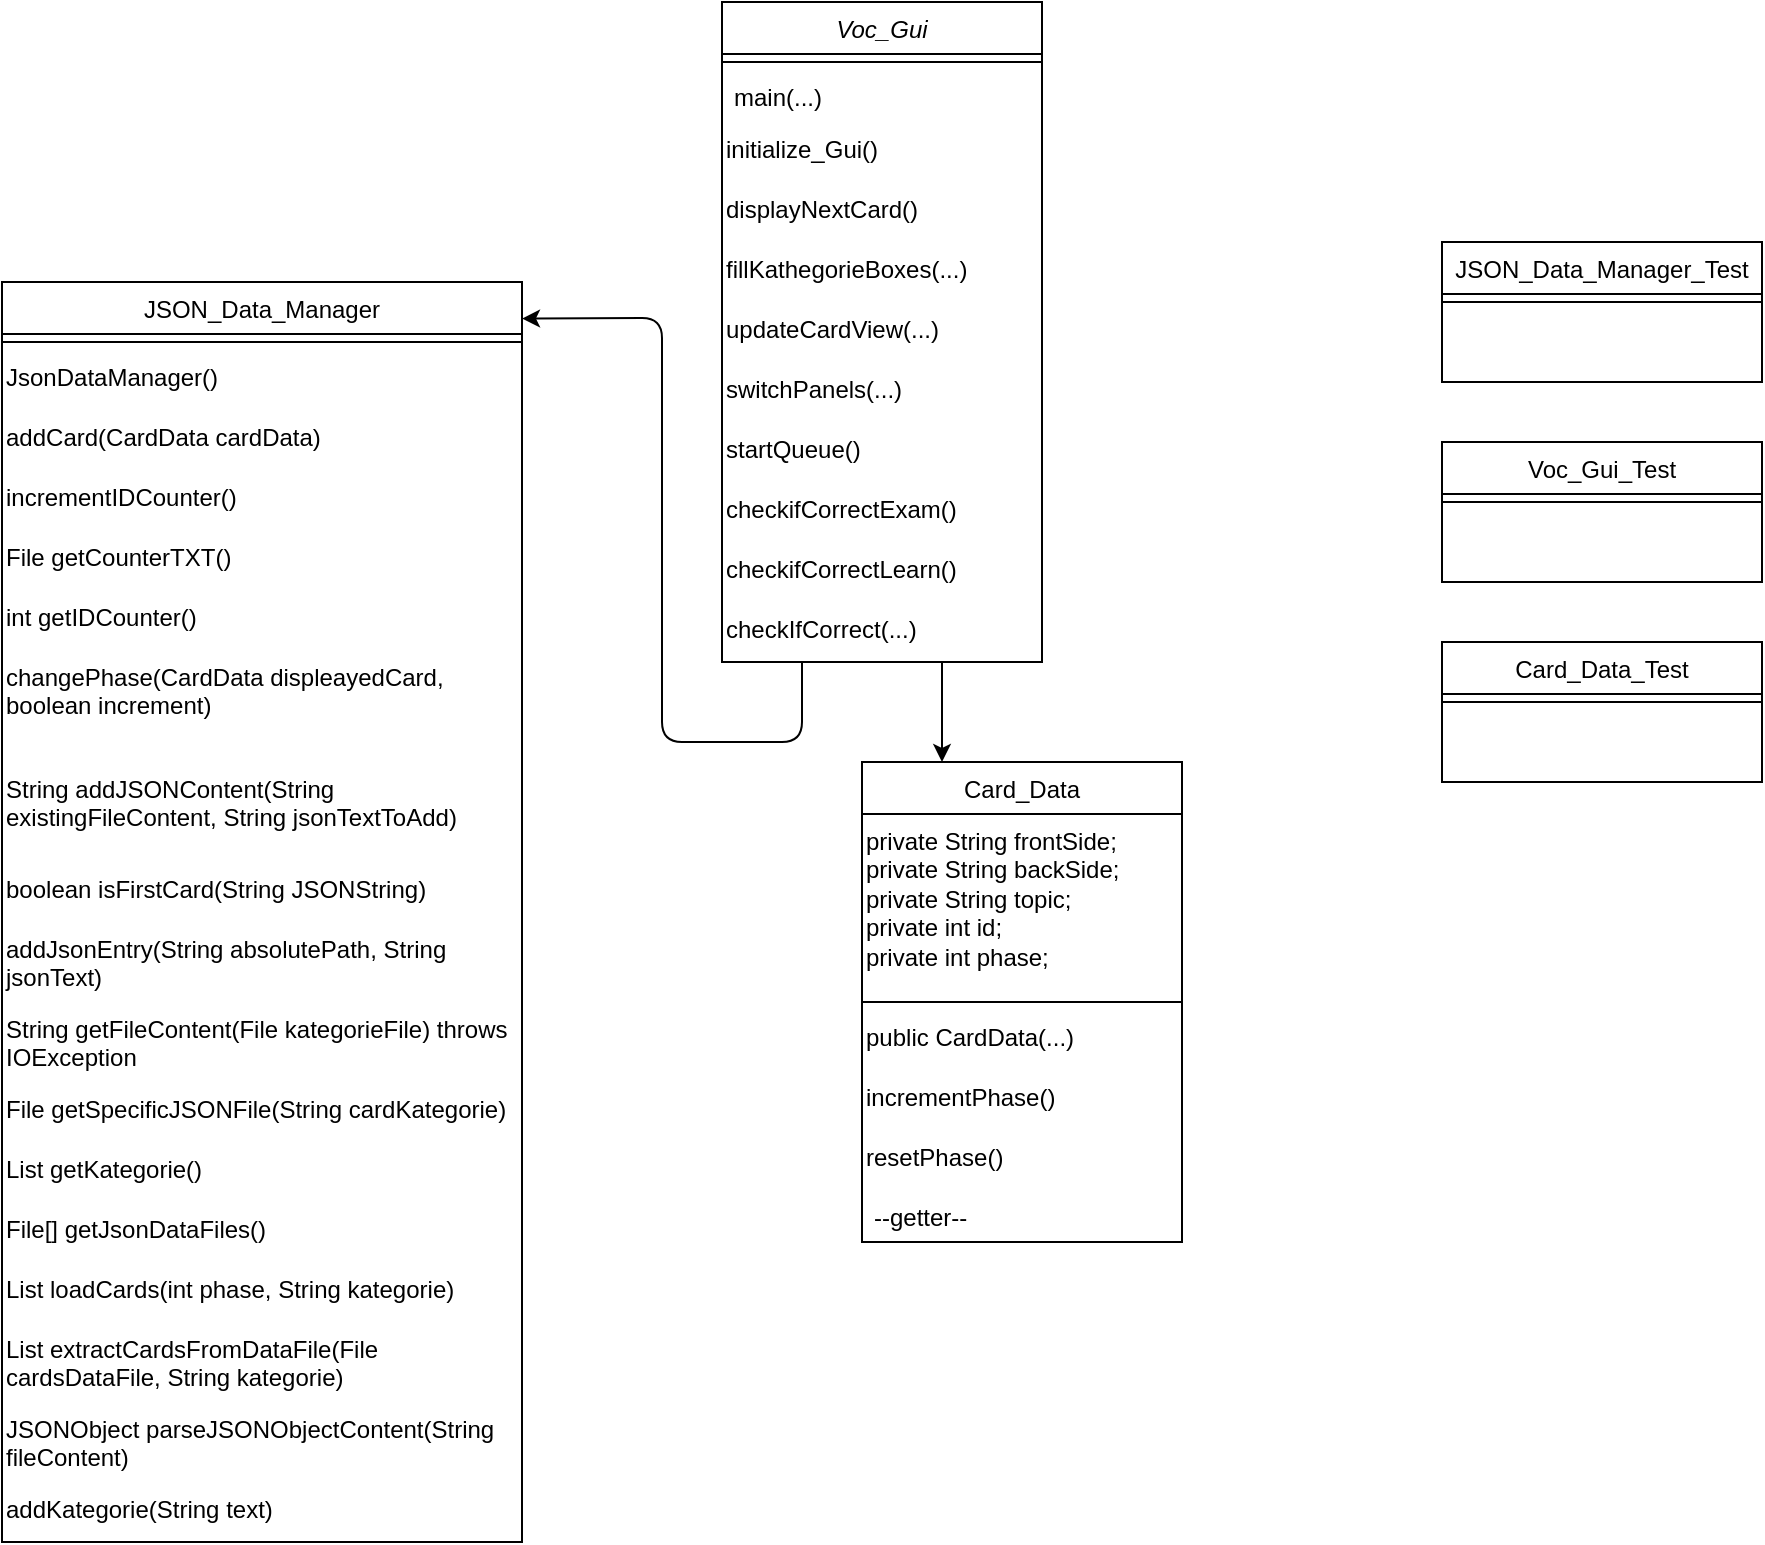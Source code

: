 <mxfile version="14.6.13" type="device"><diagram id="C5RBs43oDa-KdzZeNtuy" name="Page-1"><mxGraphModel dx="1678" dy="936" grid="1" gridSize="10" guides="1" tooltips="1" connect="1" arrows="1" fold="1" page="1" pageScale="1" pageWidth="827" pageHeight="1169" math="0" shadow="0"><root><mxCell id="WIyWlLk6GJQsqaUBKTNV-0"/><mxCell id="WIyWlLk6GJQsqaUBKTNV-1" parent="WIyWlLk6GJQsqaUBKTNV-0"/><mxCell id="zkfFHV4jXpPFQw0GAbJ--0" value="Voc_Gui" style="swimlane;fontStyle=2;align=center;verticalAlign=top;childLayout=stackLayout;horizontal=1;startSize=26;horizontalStack=0;resizeParent=1;resizeLast=0;collapsible=1;marginBottom=0;rounded=0;shadow=0;strokeWidth=1;" parent="WIyWlLk6GJQsqaUBKTNV-1" vertex="1"><mxGeometry x="500" y="90" width="160" height="330" as="geometry"><mxRectangle x="230" y="140" width="160" height="26" as="alternateBounds"/></mxGeometry></mxCell><mxCell id="zkfFHV4jXpPFQw0GAbJ--4" value="" style="line;html=1;strokeWidth=1;align=left;verticalAlign=middle;spacingTop=-1;spacingLeft=3;spacingRight=3;rotatable=0;labelPosition=right;points=[];portConstraint=eastwest;" parent="zkfFHV4jXpPFQw0GAbJ--0" vertex="1"><mxGeometry y="26" width="160" height="8" as="geometry"/></mxCell><mxCell id="um7c3HW62knuDCGQzn-V-4" value="main(...)" style="text;strokeColor=none;fillColor=none;align=left;verticalAlign=top;spacingLeft=4;spacingRight=4;overflow=hidden;rotatable=0;points=[[0,0.5],[1,0.5]];portConstraint=eastwest;" vertex="1" parent="zkfFHV4jXpPFQw0GAbJ--0"><mxGeometry y="34" width="160" height="26" as="geometry"/></mxCell><mxCell id="um7c3HW62knuDCGQzn-V-5" value="initialize_Gui()" style="text;whiteSpace=wrap;html=1;" vertex="1" parent="zkfFHV4jXpPFQw0GAbJ--0"><mxGeometry y="60" width="160" height="30" as="geometry"/></mxCell><mxCell id="um7c3HW62knuDCGQzn-V-7" value="displayNextCard()" style="text;whiteSpace=wrap;html=1;" vertex="1" parent="zkfFHV4jXpPFQw0GAbJ--0"><mxGeometry y="90" width="160" height="30" as="geometry"/></mxCell><mxCell id="um7c3HW62knuDCGQzn-V-6" value="fillKathegorieBoxes(...)" style="text;whiteSpace=wrap;html=1;" vertex="1" parent="zkfFHV4jXpPFQw0GAbJ--0"><mxGeometry y="120" width="160" height="30" as="geometry"/></mxCell><mxCell id="um7c3HW62knuDCGQzn-V-12" value="updateCardView(...)" style="text;whiteSpace=wrap;html=1;" vertex="1" parent="zkfFHV4jXpPFQw0GAbJ--0"><mxGeometry y="150" width="160" height="30" as="geometry"/></mxCell><mxCell id="um7c3HW62knuDCGQzn-V-13" value="switchPanels(...)" style="text;whiteSpace=wrap;html=1;" vertex="1" parent="zkfFHV4jXpPFQw0GAbJ--0"><mxGeometry y="180" width="160" height="30" as="geometry"/></mxCell><mxCell id="um7c3HW62knuDCGQzn-V-11" value="startQueue()" style="text;whiteSpace=wrap;html=1;" vertex="1" parent="zkfFHV4jXpPFQw0GAbJ--0"><mxGeometry y="210" width="160" height="30" as="geometry"/></mxCell><mxCell id="um7c3HW62knuDCGQzn-V-9" value="checkifCorrectExam()" style="text;whiteSpace=wrap;html=1;" vertex="1" parent="zkfFHV4jXpPFQw0GAbJ--0"><mxGeometry y="240" width="160" height="30" as="geometry"/></mxCell><mxCell id="um7c3HW62knuDCGQzn-V-8" value="checkifCorrectLearn()" style="text;whiteSpace=wrap;html=1;" vertex="1" parent="zkfFHV4jXpPFQw0GAbJ--0"><mxGeometry y="270" width="160" height="30" as="geometry"/></mxCell><mxCell id="um7c3HW62knuDCGQzn-V-10" value="checkIfCorrect(...)" style="text;whiteSpace=wrap;html=1;" vertex="1" parent="zkfFHV4jXpPFQw0GAbJ--0"><mxGeometry y="300" width="160" height="30" as="geometry"/></mxCell><mxCell id="zkfFHV4jXpPFQw0GAbJ--6" value="JSON_Data_Manager" style="swimlane;fontStyle=0;align=center;verticalAlign=top;childLayout=stackLayout;horizontal=1;startSize=26;horizontalStack=0;resizeParent=1;resizeLast=0;collapsible=1;marginBottom=0;rounded=0;shadow=0;strokeWidth=1;" parent="WIyWlLk6GJQsqaUBKTNV-1" vertex="1"><mxGeometry x="140" y="230" width="260" height="630" as="geometry"><mxRectangle x="130" y="380" width="160" height="26" as="alternateBounds"/></mxGeometry></mxCell><mxCell id="zkfFHV4jXpPFQw0GAbJ--9" value="" style="line;html=1;strokeWidth=1;align=left;verticalAlign=middle;spacingTop=-1;spacingLeft=3;spacingRight=3;rotatable=0;labelPosition=right;points=[];portConstraint=eastwest;" parent="zkfFHV4jXpPFQw0GAbJ--6" vertex="1"><mxGeometry y="26" width="260" height="8" as="geometry"/></mxCell><mxCell id="um7c3HW62knuDCGQzn-V-21" value="JsonDataManager()" style="text;whiteSpace=wrap;html=1;" vertex="1" parent="zkfFHV4jXpPFQw0GAbJ--6"><mxGeometry y="34" width="260" height="30" as="geometry"/></mxCell><mxCell id="um7c3HW62knuDCGQzn-V-22" value="addCard(CardData cardData)" style="text;whiteSpace=wrap;html=1;" vertex="1" parent="zkfFHV4jXpPFQw0GAbJ--6"><mxGeometry y="64" width="260" height="30" as="geometry"/></mxCell><mxCell id="um7c3HW62knuDCGQzn-V-23" value="incrementIDCounter()" style="text;whiteSpace=wrap;html=1;" vertex="1" parent="zkfFHV4jXpPFQw0GAbJ--6"><mxGeometry y="94" width="260" height="30" as="geometry"/></mxCell><mxCell id="um7c3HW62knuDCGQzn-V-24" value="File getCounterTXT()" style="text;whiteSpace=wrap;html=1;" vertex="1" parent="zkfFHV4jXpPFQw0GAbJ--6"><mxGeometry y="124" width="260" height="30" as="geometry"/></mxCell><mxCell id="um7c3HW62knuDCGQzn-V-26" value="int getIDCounter()" style="text;whiteSpace=wrap;html=1;" vertex="1" parent="zkfFHV4jXpPFQw0GAbJ--6"><mxGeometry y="154" width="260" height="30" as="geometry"/></mxCell><mxCell id="um7c3HW62knuDCGQzn-V-27" value="changePhase(CardData displeayedCard, boolean increment)" style="text;whiteSpace=wrap;html=1;" vertex="1" parent="zkfFHV4jXpPFQw0GAbJ--6"><mxGeometry y="184" width="260" height="56" as="geometry"/></mxCell><mxCell id="um7c3HW62knuDCGQzn-V-28" value="String addJSONContent(String existingFileContent, String jsonTextToAdd)" style="text;whiteSpace=wrap;html=1;" vertex="1" parent="zkfFHV4jXpPFQw0GAbJ--6"><mxGeometry y="240" width="260" height="50" as="geometry"/></mxCell><mxCell id="um7c3HW62knuDCGQzn-V-29" value="boolean isFirstCard(String JSONString)" style="text;whiteSpace=wrap;html=1;" vertex="1" parent="zkfFHV4jXpPFQw0GAbJ--6"><mxGeometry y="290" width="260" height="30" as="geometry"/></mxCell><mxCell id="um7c3HW62knuDCGQzn-V-30" value="addJsonEntry(String absolutePath, String jsonText)" style="text;whiteSpace=wrap;html=1;" vertex="1" parent="zkfFHV4jXpPFQw0GAbJ--6"><mxGeometry y="320" width="260" height="40" as="geometry"/></mxCell><mxCell id="um7c3HW62knuDCGQzn-V-31" value="String getFileContent(File kategorieFile) throws IOException" style="text;whiteSpace=wrap;html=1;" vertex="1" parent="zkfFHV4jXpPFQw0GAbJ--6"><mxGeometry y="360" width="260" height="40" as="geometry"/></mxCell><mxCell id="um7c3HW62knuDCGQzn-V-32" value="File getSpecificJSONFile(String cardKategorie)" style="text;whiteSpace=wrap;html=1;" vertex="1" parent="zkfFHV4jXpPFQw0GAbJ--6"><mxGeometry y="400" width="260" height="30" as="geometry"/></mxCell><mxCell id="um7c3HW62knuDCGQzn-V-33" value="List&lt;String&gt; getKategorie()" style="text;whiteSpace=wrap;html=1;" vertex="1" parent="zkfFHV4jXpPFQw0GAbJ--6"><mxGeometry y="430" width="260" height="30" as="geometry"/></mxCell><mxCell id="um7c3HW62knuDCGQzn-V-34" value="File[] getJsonDataFiles()" style="text;whiteSpace=wrap;html=1;" vertex="1" parent="zkfFHV4jXpPFQw0GAbJ--6"><mxGeometry y="460" width="260" height="30" as="geometry"/></mxCell><mxCell id="um7c3HW62knuDCGQzn-V-35" value="List&lt;CardData&gt; loadCards(int phase, String kategorie)" style="text;whiteSpace=wrap;html=1;" vertex="1" parent="zkfFHV4jXpPFQw0GAbJ--6"><mxGeometry y="490" width="260" height="30" as="geometry"/></mxCell><mxCell id="um7c3HW62knuDCGQzn-V-36" value="List&lt;CardData&gt; extractCardsFromDataFile(File cardsDataFile, String kategorie)" style="text;whiteSpace=wrap;html=1;" vertex="1" parent="zkfFHV4jXpPFQw0GAbJ--6"><mxGeometry y="520" width="260" height="40" as="geometry"/></mxCell><mxCell id="um7c3HW62knuDCGQzn-V-37" value="JSONObject parseJSONObjectContent(String fileContent)" style="text;whiteSpace=wrap;html=1;" vertex="1" parent="zkfFHV4jXpPFQw0GAbJ--6"><mxGeometry y="560" width="260" height="40" as="geometry"/></mxCell><mxCell id="um7c3HW62knuDCGQzn-V-25" value="addKategorie(String text)" style="text;whiteSpace=wrap;html=1;" vertex="1" parent="zkfFHV4jXpPFQw0GAbJ--6"><mxGeometry y="600" width="260" height="30" as="geometry"/></mxCell><mxCell id="zkfFHV4jXpPFQw0GAbJ--13" value="JSON_Data_Manager_Test" style="swimlane;fontStyle=0;align=center;verticalAlign=top;childLayout=stackLayout;horizontal=1;startSize=26;horizontalStack=0;resizeParent=1;resizeLast=0;collapsible=1;marginBottom=0;rounded=0;shadow=0;strokeWidth=1;" parent="WIyWlLk6GJQsqaUBKTNV-1" vertex="1"><mxGeometry x="860" y="210" width="160" height="70" as="geometry"><mxRectangle x="340" y="380" width="170" height="26" as="alternateBounds"/></mxGeometry></mxCell><mxCell id="zkfFHV4jXpPFQw0GAbJ--15" value="" style="line;html=1;strokeWidth=1;align=left;verticalAlign=middle;spacingTop=-1;spacingLeft=3;spacingRight=3;rotatable=0;labelPosition=right;points=[];portConstraint=eastwest;" parent="zkfFHV4jXpPFQw0GAbJ--13" vertex="1"><mxGeometry y="26" width="160" height="8" as="geometry"/></mxCell><mxCell id="zkfFHV4jXpPFQw0GAbJ--17" value="Card_Data" style="swimlane;fontStyle=0;align=center;verticalAlign=top;childLayout=stackLayout;horizontal=1;startSize=26;horizontalStack=0;resizeParent=1;resizeLast=0;collapsible=1;marginBottom=0;rounded=0;shadow=0;strokeWidth=1;" parent="WIyWlLk6GJQsqaUBKTNV-1" vertex="1"><mxGeometry x="570" y="470" width="160" height="240" as="geometry"><mxRectangle x="550" y="140" width="160" height="26" as="alternateBounds"/></mxGeometry></mxCell><mxCell id="um7c3HW62knuDCGQzn-V-14" value="private String frontSide;&lt;br&gt;private String backSide;&lt;br&gt;private String topic;&lt;br&gt;private int id;&lt;br&gt;private int phase;" style="text;whiteSpace=wrap;html=1;" vertex="1" parent="zkfFHV4jXpPFQw0GAbJ--17"><mxGeometry y="26" width="160" height="90" as="geometry"/></mxCell><mxCell id="zkfFHV4jXpPFQw0GAbJ--23" value="" style="line;html=1;strokeWidth=1;align=left;verticalAlign=middle;spacingTop=-1;spacingLeft=3;spacingRight=3;rotatable=0;labelPosition=right;points=[];portConstraint=eastwest;" parent="zkfFHV4jXpPFQw0GAbJ--17" vertex="1"><mxGeometry y="116" width="160" height="8" as="geometry"/></mxCell><mxCell id="um7c3HW62knuDCGQzn-V-16" value="public CardData(...)" style="text;whiteSpace=wrap;html=1;" vertex="1" parent="zkfFHV4jXpPFQw0GAbJ--17"><mxGeometry y="124" width="160" height="30" as="geometry"/></mxCell><mxCell id="um7c3HW62knuDCGQzn-V-17" value="incrementPhase()" style="text;whiteSpace=wrap;html=1;" vertex="1" parent="zkfFHV4jXpPFQw0GAbJ--17"><mxGeometry y="154" width="160" height="30" as="geometry"/></mxCell><mxCell id="um7c3HW62knuDCGQzn-V-18" value="resetPhase()" style="text;whiteSpace=wrap;html=1;" vertex="1" parent="zkfFHV4jXpPFQw0GAbJ--17"><mxGeometry y="184" width="160" height="30" as="geometry"/></mxCell><mxCell id="um7c3HW62knuDCGQzn-V-15" value="--getter--" style="text;strokeColor=none;fillColor=none;align=left;verticalAlign=top;spacingLeft=4;spacingRight=4;overflow=hidden;rotatable=0;points=[[0,0.5],[1,0.5]];portConstraint=eastwest;" vertex="1" parent="zkfFHV4jXpPFQw0GAbJ--17"><mxGeometry y="214" width="160" height="26" as="geometry"/></mxCell><mxCell id="um7c3HW62knuDCGQzn-V-2" value="" style="endArrow=classic;html=1;entryX=0.25;entryY=0;entryDx=0;entryDy=0;" edge="1" parent="WIyWlLk6GJQsqaUBKTNV-1" target="zkfFHV4jXpPFQw0GAbJ--17"><mxGeometry width="50" height="50" relative="1" as="geometry"><mxPoint x="610" y="420" as="sourcePoint"/><mxPoint x="440" y="450" as="targetPoint"/><Array as="points"/></mxGeometry></mxCell><mxCell id="um7c3HW62knuDCGQzn-V-3" value="" style="endArrow=classic;html=1;exitX=0.25;exitY=1;exitDx=0;exitDy=0;entryX=1;entryY=0.029;entryDx=0;entryDy=0;entryPerimeter=0;" edge="1" parent="WIyWlLk6GJQsqaUBKTNV-1" source="zkfFHV4jXpPFQw0GAbJ--0" target="zkfFHV4jXpPFQw0GAbJ--6"><mxGeometry width="50" height="50" relative="1" as="geometry"><mxPoint x="390" y="500" as="sourcePoint"/><mxPoint x="440" y="450" as="targetPoint"/><Array as="points"><mxPoint x="540" y="460"/><mxPoint x="470" y="460"/><mxPoint x="470" y="248"/></Array></mxGeometry></mxCell><mxCell id="um7c3HW62knuDCGQzn-V-39" value="Voc_Gui_Test" style="swimlane;fontStyle=0;align=center;verticalAlign=top;childLayout=stackLayout;horizontal=1;startSize=26;horizontalStack=0;resizeParent=1;resizeLast=0;collapsible=1;marginBottom=0;rounded=0;shadow=0;strokeWidth=1;" vertex="1" parent="WIyWlLk6GJQsqaUBKTNV-1"><mxGeometry x="860" y="310" width="160" height="70" as="geometry"><mxRectangle x="340" y="380" width="170" height="26" as="alternateBounds"/></mxGeometry></mxCell><mxCell id="um7c3HW62knuDCGQzn-V-40" value="" style="line;html=1;strokeWidth=1;align=left;verticalAlign=middle;spacingTop=-1;spacingLeft=3;spacingRight=3;rotatable=0;labelPosition=right;points=[];portConstraint=eastwest;" vertex="1" parent="um7c3HW62knuDCGQzn-V-39"><mxGeometry y="26" width="160" height="8" as="geometry"/></mxCell><mxCell id="um7c3HW62knuDCGQzn-V-41" value="Card_Data_Test" style="swimlane;fontStyle=0;align=center;verticalAlign=top;childLayout=stackLayout;horizontal=1;startSize=26;horizontalStack=0;resizeParent=1;resizeLast=0;collapsible=1;marginBottom=0;rounded=0;shadow=0;strokeWidth=1;" vertex="1" parent="WIyWlLk6GJQsqaUBKTNV-1"><mxGeometry x="860" y="410" width="160" height="70" as="geometry"><mxRectangle x="340" y="380" width="170" height="26" as="alternateBounds"/></mxGeometry></mxCell><mxCell id="um7c3HW62knuDCGQzn-V-42" value="" style="line;html=1;strokeWidth=1;align=left;verticalAlign=middle;spacingTop=-1;spacingLeft=3;spacingRight=3;rotatable=0;labelPosition=right;points=[];portConstraint=eastwest;" vertex="1" parent="um7c3HW62knuDCGQzn-V-41"><mxGeometry y="26" width="160" height="8" as="geometry"/></mxCell></root></mxGraphModel></diagram></mxfile>